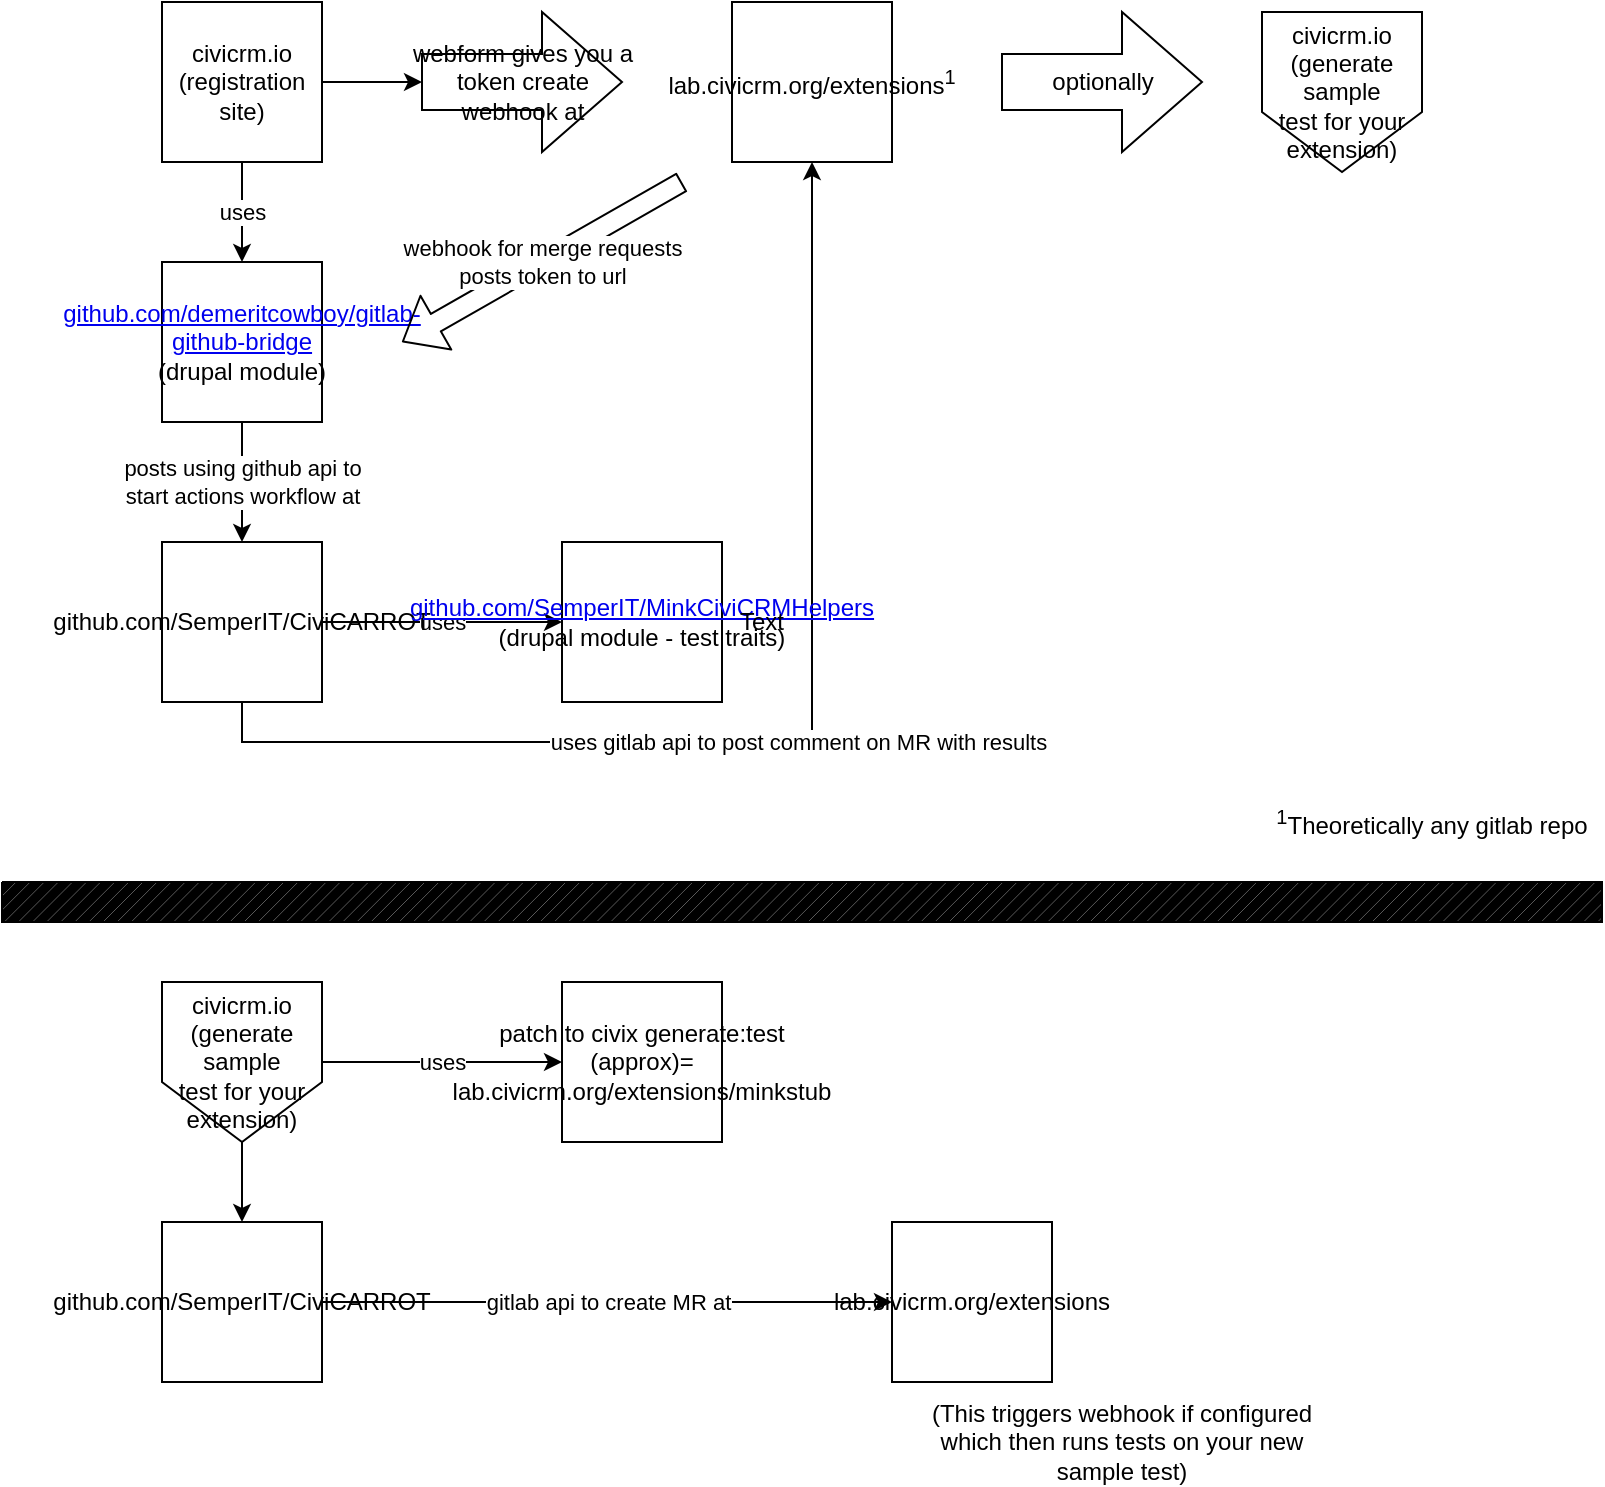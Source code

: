 <mxfile version="14.7.7" type="device"><diagram id="efXxcHLaXyL4TjUeKEi_" name="Page-1"><mxGraphModel dx="782" dy="430" grid="1" gridSize="10" guides="1" tooltips="1" connect="1" arrows="1" fold="1" page="1" pageScale="1" pageWidth="850" pageHeight="1100" math="0" shadow="0"><root><mxCell id="0"/><mxCell id="1" parent="0"/><mxCell id="BRrxz_et4P73gLgmiW_U-10" value="uses" style="edgeStyle=orthogonalEdgeStyle;rounded=0;orthogonalLoop=1;jettySize=auto;html=1;" edge="1" parent="1" source="BRrxz_et4P73gLgmiW_U-1" target="BRrxz_et4P73gLgmiW_U-5"><mxGeometry relative="1" as="geometry"/></mxCell><mxCell id="BRrxz_et4P73gLgmiW_U-26" value="" style="edgeStyle=orthogonalEdgeStyle;rounded=0;orthogonalLoop=1;jettySize=auto;html=1;" edge="1" parent="1" source="BRrxz_et4P73gLgmiW_U-1" target="BRrxz_et4P73gLgmiW_U-8"><mxGeometry relative="1" as="geometry"/></mxCell><mxCell id="BRrxz_et4P73gLgmiW_U-1" value="&lt;div&gt;civicrm.io&lt;/div&gt;&lt;div&gt;(registration site)&lt;br&gt;&lt;/div&gt;" style="whiteSpace=wrap;html=1;aspect=fixed;" vertex="1" parent="1"><mxGeometry x="100" y="80" width="80" height="80" as="geometry"/></mxCell><mxCell id="BRrxz_et4P73gLgmiW_U-2" value="&lt;div&gt;lab.civicrm.org/extensions&lt;sup&gt;1&lt;/sup&gt;&lt;/div&gt;" style="whiteSpace=wrap;html=1;aspect=fixed;" vertex="1" parent="1"><mxGeometry x="385" y="80" width="80" height="80" as="geometry"/></mxCell><mxCell id="BRrxz_et4P73gLgmiW_U-12" value="uses" style="edgeStyle=orthogonalEdgeStyle;rounded=0;orthogonalLoop=1;jettySize=auto;html=1;" edge="1" parent="1" source="BRrxz_et4P73gLgmiW_U-4" target="BRrxz_et4P73gLgmiW_U-6"><mxGeometry relative="1" as="geometry"/></mxCell><mxCell id="BRrxz_et4P73gLgmiW_U-25" value="uses gitlab api to post comment on MR with results" style="edgeStyle=orthogonalEdgeStyle;rounded=0;orthogonalLoop=1;jettySize=auto;html=1;exitX=0.5;exitY=1;exitDx=0;exitDy=0;entryX=0.5;entryY=1;entryDx=0;entryDy=0;" edge="1" parent="1" source="BRrxz_et4P73gLgmiW_U-4" target="BRrxz_et4P73gLgmiW_U-2"><mxGeometry relative="1" as="geometry"/></mxCell><mxCell id="BRrxz_et4P73gLgmiW_U-4" value="github.com/SemperIT/CiviCARROT" style="whiteSpace=wrap;html=1;aspect=fixed;" vertex="1" parent="1"><mxGeometry x="100" y="350" width="80" height="80" as="geometry"/></mxCell><mxCell id="BRrxz_et4P73gLgmiW_U-11" value="&lt;div&gt;posts using github api to&lt;/div&gt;&lt;div&gt;start actions workflow at&lt;br&gt;&lt;/div&gt;" style="edgeStyle=orthogonalEdgeStyle;rounded=0;orthogonalLoop=1;jettySize=auto;html=1;" edge="1" parent="1" source="BRrxz_et4P73gLgmiW_U-5" target="BRrxz_et4P73gLgmiW_U-4"><mxGeometry relative="1" as="geometry"/></mxCell><mxCell id="BRrxz_et4P73gLgmiW_U-5" value="&lt;div&gt;&lt;a href=&quot;https://github.com/demeritcowboy/gitlab-github-bridge&quot;&gt;github.com/demeritcowboy/gitlab-github-bridge&lt;/a&gt;&lt;/div&gt;(drupal module)" style="whiteSpace=wrap;html=1;aspect=fixed;" vertex="1" parent="1"><mxGeometry x="100" y="210" width="80" height="80" as="geometry"/></mxCell><mxCell id="BRrxz_et4P73gLgmiW_U-6" value="&lt;div&gt;&lt;a href=&quot;https://github.com/SemperIT/MinkCiviCRMHelpers&quot;&gt;github.com/SemperIT/MinkCiviCRMHelpers&lt;/a&gt;&lt;/div&gt;(drupal module - test traits)" style="whiteSpace=wrap;html=1;aspect=fixed;" vertex="1" parent="1"><mxGeometry x="300" y="350" width="80" height="80" as="geometry"/></mxCell><mxCell id="BRrxz_et4P73gLgmiW_U-7" value="&lt;div&gt;patch to civix generate:test&lt;br&gt;&lt;/div&gt;&lt;div&gt;(approx)=&lt;/div&gt;&lt;div&gt;lab.civicrm.org/extensions/minkstub&lt;br&gt;&lt;/div&gt;" style="whiteSpace=wrap;html=1;aspect=fixed;" vertex="1" parent="1"><mxGeometry x="300" y="570" width="80" height="80" as="geometry"/></mxCell><mxCell id="BRrxz_et4P73gLgmiW_U-8" value="&lt;div&gt;webform gives you a&lt;/div&gt;&lt;div&gt; token create&lt;/div&gt;&lt;div&gt; webhook at &lt;/div&gt;" style="html=1;shadow=0;dashed=0;align=center;verticalAlign=middle;shape=mxgraph.arrows2.arrow;dy=0.6;dx=40;notch=0;" vertex="1" parent="1"><mxGeometry x="230" y="85" width="100" height="70" as="geometry"/></mxCell><mxCell id="BRrxz_et4P73gLgmiW_U-9" value="&lt;div&gt;webhook for merge requests&lt;/div&gt;&lt;div&gt;posts token to url&lt;br&gt;&lt;/div&gt;" style="shape=flexArrow;endArrow=classic;html=1;" edge="1" parent="1"><mxGeometry width="50" height="50" relative="1" as="geometry"><mxPoint x="360" y="170" as="sourcePoint"/><mxPoint x="220" y="250" as="targetPoint"/></mxGeometry></mxCell><mxCell id="BRrxz_et4P73gLgmiW_U-14" value="optionally" style="html=1;shadow=0;dashed=0;align=center;verticalAlign=middle;shape=mxgraph.arrows2.arrow;dy=0.6;dx=40;notch=0;" vertex="1" parent="1"><mxGeometry x="520" y="85" width="100" height="70" as="geometry"/></mxCell><mxCell id="BRrxz_et4P73gLgmiW_U-16" value="&lt;div&gt;civicrm.io&lt;/div&gt;&lt;div&gt;(generate&lt;/div&gt;&lt;div&gt;sample&lt;/div&gt;&lt;div&gt;test for your&lt;/div&gt;&lt;div&gt;extension)&lt;br&gt;&lt;/div&gt;" style="shape=offPageConnector;whiteSpace=wrap;html=1;" vertex="1" parent="1"><mxGeometry x="650" y="85" width="80" height="80" as="geometry"/></mxCell><mxCell id="BRrxz_et4P73gLgmiW_U-18" value="uses" style="edgeStyle=orthogonalEdgeStyle;rounded=0;orthogonalLoop=1;jettySize=auto;html=1;" edge="1" parent="1" source="BRrxz_et4P73gLgmiW_U-17" target="BRrxz_et4P73gLgmiW_U-7"><mxGeometry relative="1" as="geometry"/></mxCell><mxCell id="BRrxz_et4P73gLgmiW_U-29" value="" style="edgeStyle=orthogonalEdgeStyle;rounded=0;orthogonalLoop=1;jettySize=auto;html=1;" edge="1" parent="1" source="BRrxz_et4P73gLgmiW_U-17" target="BRrxz_et4P73gLgmiW_U-27"><mxGeometry relative="1" as="geometry"/></mxCell><mxCell id="BRrxz_et4P73gLgmiW_U-17" value="&lt;div&gt;civicrm.io&lt;/div&gt;&lt;div&gt;(generate&lt;/div&gt;&lt;div&gt;sample&lt;/div&gt;&lt;div&gt;test for your&lt;/div&gt;&lt;div&gt;extension)&lt;br&gt;&lt;/div&gt;" style="shape=offPageConnector;whiteSpace=wrap;html=1;" vertex="1" parent="1"><mxGeometry x="100" y="570" width="80" height="80" as="geometry"/></mxCell><mxCell id="BRrxz_et4P73gLgmiW_U-20" value="" style="verticalLabelPosition=bottom;verticalAlign=top;html=1;shape=mxgraph.basic.patternFillRect;fillStyle=diag;step=5;fillStrokeWidth=0.2;fillStrokeColor=#dddddd;fontColor=#ffffff;fillColor=#000000;" vertex="1" parent="1"><mxGeometry x="20" y="520" width="800" height="20" as="geometry"/></mxCell><mxCell id="BRrxz_et4P73gLgmiW_U-21" value="Text" style="text;html=1;strokeColor=none;fillColor=none;align=center;verticalAlign=middle;whiteSpace=wrap;rounded=0;" vertex="1" parent="1"><mxGeometry x="380" y="380" width="40" height="20" as="geometry"/></mxCell><mxCell id="BRrxz_et4P73gLgmiW_U-22" value="&lt;sup&gt;1&lt;/sup&gt;Theoretically any gitlab repo" style="text;html=1;strokeColor=none;fillColor=none;align=center;verticalAlign=middle;whiteSpace=wrap;rounded=0;" vertex="1" parent="1"><mxGeometry x="650" y="480" width="170" height="20" as="geometry"/></mxCell><mxCell id="BRrxz_et4P73gLgmiW_U-30" value="gitlab api to create MR at" style="edgeStyle=orthogonalEdgeStyle;rounded=0;orthogonalLoop=1;jettySize=auto;html=1;exitX=1;exitY=0.5;exitDx=0;exitDy=0;entryX=0;entryY=0.5;entryDx=0;entryDy=0;" edge="1" parent="1" source="BRrxz_et4P73gLgmiW_U-27" target="BRrxz_et4P73gLgmiW_U-28"><mxGeometry relative="1" as="geometry"/></mxCell><mxCell id="BRrxz_et4P73gLgmiW_U-27" value="github.com/SemperIT/CiviCARROT" style="whiteSpace=wrap;html=1;aspect=fixed;strokeColor=#000000;fillColor=#FFFFFF;" vertex="1" parent="1"><mxGeometry x="100" y="690" width="80" height="80" as="geometry"/></mxCell><mxCell id="BRrxz_et4P73gLgmiW_U-28" value="&lt;div&gt;lab.civicrm.org/extensions&lt;/div&gt;" style="whiteSpace=wrap;html=1;aspect=fixed;" vertex="1" parent="1"><mxGeometry x="465" y="690" width="80" height="80" as="geometry"/></mxCell><mxCell id="BRrxz_et4P73gLgmiW_U-33" value="(This triggers webhook if configured which then runs tests on your new sample test)" style="text;html=1;strokeColor=none;fillColor=none;align=center;verticalAlign=middle;whiteSpace=wrap;rounded=0;" vertex="1" parent="1"><mxGeometry x="470" y="790" width="220" height="20" as="geometry"/></mxCell></root></mxGraphModel></diagram></mxfile>